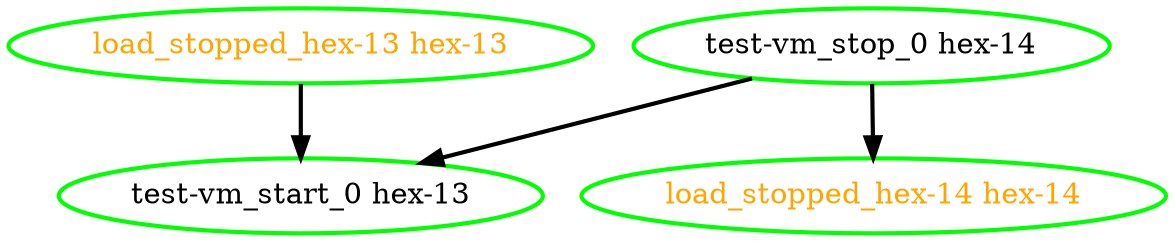  digraph "g" {
"load_stopped_hex-13 hex-13" -> "test-vm_start_0 hex-13" [ style = bold]
"load_stopped_hex-13 hex-13" [ style=bold color="green" fontcolor="orange"]
"load_stopped_hex-14 hex-14" [ style=bold color="green" fontcolor="orange"]
"test-vm_start_0 hex-13" [ style=bold color="green" fontcolor="black"]
"test-vm_stop_0 hex-14" -> "load_stopped_hex-14 hex-14" [ style = bold]
"test-vm_stop_0 hex-14" -> "test-vm_start_0 hex-13" [ style = bold]
"test-vm_stop_0 hex-14" [ style=bold color="green" fontcolor="black"]
}
